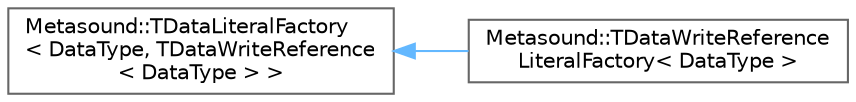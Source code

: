 digraph "Graphical Class Hierarchy"
{
 // INTERACTIVE_SVG=YES
 // LATEX_PDF_SIZE
  bgcolor="transparent";
  edge [fontname=Helvetica,fontsize=10,labelfontname=Helvetica,labelfontsize=10];
  node [fontname=Helvetica,fontsize=10,shape=box,height=0.2,width=0.4];
  rankdir="LR";
  Node0 [id="Node000000",label="Metasound::TDataLiteralFactory\l\< DataType, TDataWriteReference\l\< DataType \> \>",height=0.2,width=0.4,color="grey40", fillcolor="white", style="filled",URL="$d4/d30/structMetasound_1_1TDataLiteralFactory.html",tooltip=" "];
  Node0 -> Node1 [id="edge5905_Node000000_Node000001",dir="back",color="steelblue1",style="solid",tooltip=" "];
  Node1 [id="Node000001",label="Metasound::TDataWriteReference\lLiteralFactory\< DataType \>",height=0.2,width=0.4,color="grey40", fillcolor="white", style="filled",URL="$da/dab/structMetasound_1_1TDataWriteReferenceLiteralFactory.html",tooltip="TDataWriteReferenceLiteralFactory creates TDataWriteReferences for the given DataType."];
}
